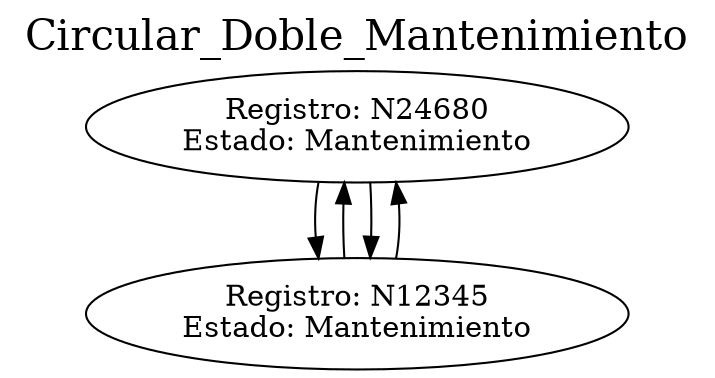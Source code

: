 digraph G { randir = LR;
label = "Circular_Doble_Mantenimiento";
labelloc = "t";
fontsize = 20;
"Registro: N24680
Estado: Mantenimiento"->"Registro: N12345
Estado: Mantenimiento"->"Registro: N24680
Estado: Mantenimiento"->"Registro: N12345
Estado: Mantenimiento"->"Registro: N24680
Estado: Mantenimiento" ; }